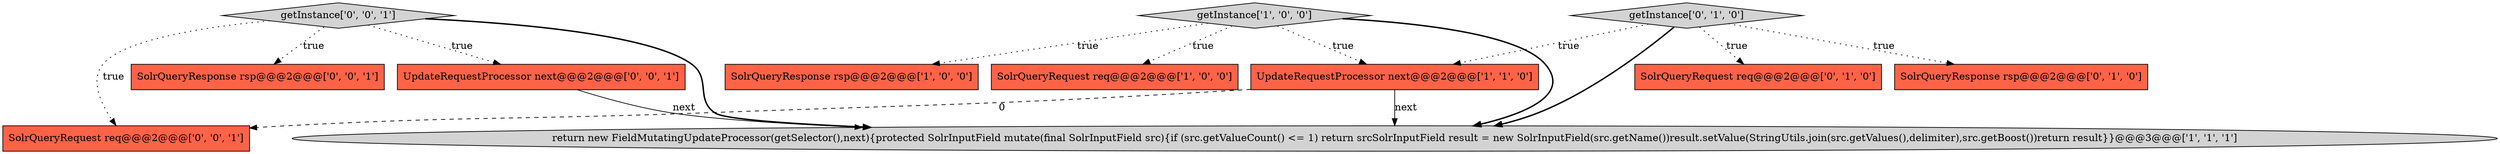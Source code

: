 digraph {
4 [style = filled, label = "UpdateRequestProcessor next@@@2@@@['1', '1', '0']", fillcolor = tomato, shape = box image = "AAA0AAABBB1BBB"];
10 [style = filled, label = "UpdateRequestProcessor next@@@2@@@['0', '0', '1']", fillcolor = tomato, shape = box image = "AAA0AAABBB3BBB"];
8 [style = filled, label = "SolrQueryResponse rsp@@@2@@@['0', '0', '1']", fillcolor = tomato, shape = box image = "AAA0AAABBB3BBB"];
11 [style = filled, label = "SolrQueryRequest req@@@2@@@['0', '0', '1']", fillcolor = tomato, shape = box image = "AAA0AAABBB3BBB"];
6 [style = filled, label = "SolrQueryRequest req@@@2@@@['0', '1', '0']", fillcolor = tomato, shape = box image = "AAA0AAABBB2BBB"];
2 [style = filled, label = "return new FieldMutatingUpdateProcessor(getSelector(),next){protected SolrInputField mutate(final SolrInputField src){if (src.getValueCount() <= 1) return srcSolrInputField result = new SolrInputField(src.getName())result.setValue(StringUtils.join(src.getValues(),delimiter),src.getBoost())return result}}@@@3@@@['1', '1', '1']", fillcolor = lightgray, shape = ellipse image = "AAA0AAABBB1BBB"];
1 [style = filled, label = "SolrQueryResponse rsp@@@2@@@['1', '0', '0']", fillcolor = tomato, shape = box image = "AAA0AAABBB1BBB"];
7 [style = filled, label = "SolrQueryResponse rsp@@@2@@@['0', '1', '0']", fillcolor = tomato, shape = box image = "AAA0AAABBB2BBB"];
3 [style = filled, label = "getInstance['1', '0', '0']", fillcolor = lightgray, shape = diamond image = "AAA0AAABBB1BBB"];
5 [style = filled, label = "getInstance['0', '1', '0']", fillcolor = lightgray, shape = diamond image = "AAA0AAABBB2BBB"];
0 [style = filled, label = "SolrQueryRequest req@@@2@@@['1', '0', '0']", fillcolor = tomato, shape = box image = "AAA0AAABBB1BBB"];
9 [style = filled, label = "getInstance['0', '0', '1']", fillcolor = lightgray, shape = diamond image = "AAA0AAABBB3BBB"];
5->6 [style = dotted, label="true"];
3->4 [style = dotted, label="true"];
5->2 [style = bold, label=""];
4->11 [style = dashed, label="0"];
3->2 [style = bold, label=""];
10->2 [style = solid, label="next"];
4->2 [style = solid, label="next"];
5->7 [style = dotted, label="true"];
3->1 [style = dotted, label="true"];
9->10 [style = dotted, label="true"];
9->2 [style = bold, label=""];
5->4 [style = dotted, label="true"];
9->11 [style = dotted, label="true"];
3->0 [style = dotted, label="true"];
9->8 [style = dotted, label="true"];
}
